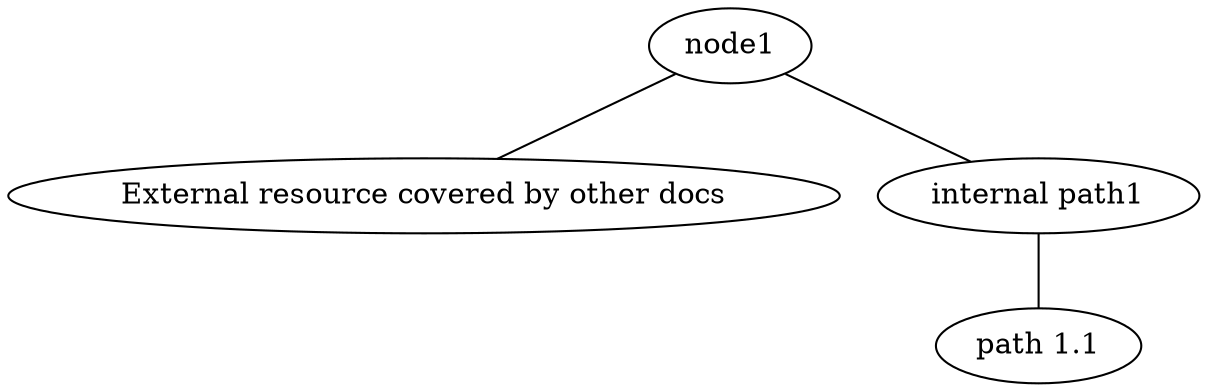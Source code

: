 graph {
	"164546f60261c7e4be0c5f5f9aaeec86" [label=node1]
	ef5473ee1c9a1c76e4fb020110da75fe [label="External resource covered by other docs"]
	"164546f60261c7e4be0c5f5f9aaeec86" -- ef5473ee1c9a1c76e4fb020110da75fe
	a06ea8366ee1c47a5ba7add1f1be8f16 [label="internal path1"]
	c0d1da3003be404e23ced873de24d600 [label="path 1.1"]
	a06ea8366ee1c47a5ba7add1f1be8f16 -- c0d1da3003be404e23ced873de24d600
	"164546f60261c7e4be0c5f5f9aaeec86" -- a06ea8366ee1c47a5ba7add1f1be8f16
}
